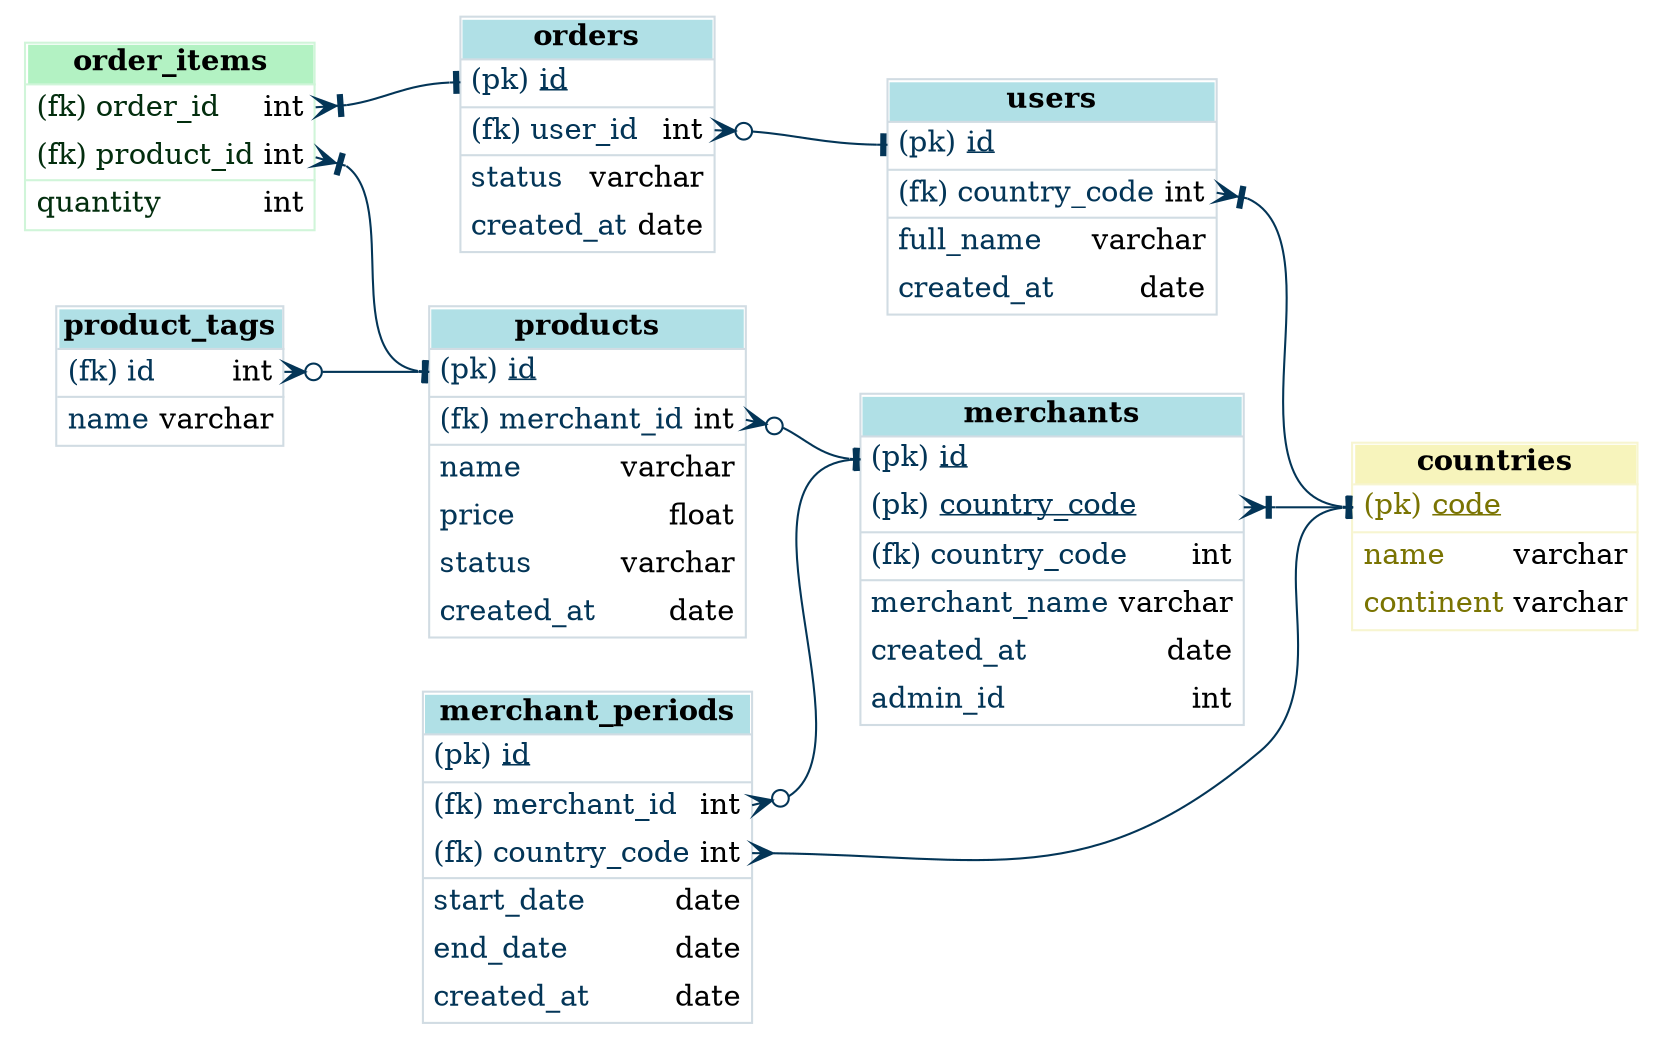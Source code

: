 digraph Database {
	graph [concentrate=true rankdir=LR]
	merchants [label=<<table BORDER="1" cellspacing="0" color="#d1dce3" CELLBORDER="0"  >
<tr>
<td BGCOLOR="powderblue" BORDER="0"><B>merchants</B></td>
</tr>
<HR/><tr>
    <td ALIGN="left" BALIGN="LEFT" BORDER="0" PORT="id">
        <table BORDER="0" cellspacing="0" CELLBORDER="0"  >
            <tr>
                <td ALIGN="left" BALIGN="LEFT" BORDER="0"><font color="#033557">(pk) <U ALIGN="left">id</U></font></td></tr>
        </table>
    </td>
</tr><tr>
    <td ALIGN="left" BALIGN="LEFT" BORDER="0" PORT="country_code">
        <table BORDER="0" cellspacing="0" CELLBORDER="0"  >
            <tr>
                <td ALIGN="left" BALIGN="LEFT" BORDER="0"><font color="#033557">(pk) <U ALIGN="left">country_code</U></font></td></tr>
        </table>
    </td>
</tr><HR/><tr>
    <td ALIGN="left" BALIGN="LEFT" BORDER="0" PORT="country_code">
        <table BORDER="0" cellspacing="0" CELLBORDER="0"  >
            <tr>
                <td ALIGN="left" BALIGN="LEFT" BORDER="0"><font color="#033557">(fk) country_code</font></td><td ALIGN="right"><font color="" >int</font></td></tr>
        </table>
    </td>
</tr><HR/><tr>
    <td ALIGN="left" BALIGN="LEFT" BORDER="0" PORT="merchant_name">
        <table BORDER="0" cellspacing="0" CELLBORDER="0"  >
            <tr>
                <td ALIGN="left" BALIGN="LEFT" BORDER="0"><font color="#033557">merchant_name</font></td><td ALIGN="right"><font color="" >varchar</font></td></tr>
        </table>
    </td>
</tr><tr>
    <td ALIGN="left" BALIGN="LEFT" BORDER="0" PORT="created_at">
        <table BORDER="0" cellspacing="0" CELLBORDER="0"  >
            <tr>
                <td ALIGN="left" BALIGN="LEFT" BORDER="0"><font color="#033557">created_at</font></td><td ALIGN="right"><font color="" >date</font></td></tr>
        </table>
    </td>
</tr><tr>
    <td ALIGN="left" BALIGN="LEFT" BORDER="0" PORT="admin_id">
        <table BORDER="0" cellspacing="0" CELLBORDER="0"  >
            <tr>
                <td ALIGN="left" BALIGN="LEFT" BORDER="0"><font color="#033557">admin_id</font></td><td ALIGN="right"><font color="" >int</font></td></tr>
        </table>
    </td>
</tr></table>> shape=none]
	users [label=<<table BORDER="1" cellspacing="0" color="#d1dce3" CELLBORDER="0"  >
<tr>
<td BGCOLOR="powderblue" BORDER="0"><B>users</B></td>
</tr>
<HR/><tr>
    <td ALIGN="left" BALIGN="LEFT" BORDER="0" PORT="id">
        <table BORDER="0" cellspacing="0" CELLBORDER="0"  >
            <tr>
                <td ALIGN="left" BALIGN="LEFT" BORDER="0"><font color="#033557">(pk) <U ALIGN="left">id</U></font></td></tr>
        </table>
    </td>
</tr><HR/><tr>
    <td ALIGN="left" BALIGN="LEFT" BORDER="0" PORT="country_code">
        <table BORDER="0" cellspacing="0" CELLBORDER="0"  >
            <tr>
                <td ALIGN="left" BALIGN="LEFT" BORDER="0"><font color="#033557">(fk) country_code</font></td><td ALIGN="right"><font color="" >int</font></td></tr>
        </table>
    </td>
</tr><HR/><tr>
    <td ALIGN="left" BALIGN="LEFT" BORDER="0" PORT="full_name">
        <table BORDER="0" cellspacing="0" CELLBORDER="0"  >
            <tr>
                <td ALIGN="left" BALIGN="LEFT" BORDER="0"><font color="#033557">full_name</font></td><td ALIGN="right"><font color="" >varchar</font></td></tr>
        </table>
    </td>
</tr><tr>
    <td ALIGN="left" BALIGN="LEFT" BORDER="0" PORT="created_at">
        <table BORDER="0" cellspacing="0" CELLBORDER="0"  >
            <tr>
                <td ALIGN="left" BALIGN="LEFT" BORDER="0"><font color="#033557">created_at</font></td><td ALIGN="right"><font color="" >date</font></td></tr>
        </table>
    </td>
</tr></table>> shape=none]
	countries [label=<<table BORDER="1" cellspacing="0" color="#f7f5d0" CELLBORDER="0"  >
<tr>
<td BGCOLOR="#f7f4bc" BORDER="0"><B>countries</B></td>
</tr>
<HR/><tr>
    <td ALIGN="left" BALIGN="LEFT" BORDER="0" PORT="code">
        <table BORDER="0" cellspacing="0" CELLBORDER="0"  >
            <tr>
                <td ALIGN="left" BALIGN="LEFT" BORDER="0"><font color="#7a7402">(pk) <U ALIGN="left">code</U></font></td></tr>
        </table>
    </td>
</tr><HR/><tr>
    <td ALIGN="left" BALIGN="LEFT" BORDER="0" PORT="name">
        <table BORDER="0" cellspacing="0" CELLBORDER="0"  >
            <tr>
                <td ALIGN="left" BALIGN="LEFT" BORDER="0"><font color="#7a7402">name</font></td><td ALIGN="right"><font color="" >varchar</font></td></tr>
        </table>
    </td>
</tr><tr>
    <td ALIGN="left" BALIGN="LEFT" BORDER="0" PORT="continent">
        <table BORDER="0" cellspacing="0" CELLBORDER="0"  >
            <tr>
                <td ALIGN="left" BALIGN="LEFT" BORDER="0"><font color="#7a7402">continent</font></td><td ALIGN="right"><font color="" >varchar</font></td></tr>
        </table>
    </td>
</tr></table>> shape=none]
	order_items [label=<<table BORDER="1" cellspacing="0" color="#d0f5d9" CELLBORDER="0"  >
<tr>
<td BGCOLOR="#b3f2c3" BORDER="0"><B>order_items</B></td>
</tr>
<HR/><tr>
    <td ALIGN="left" BALIGN="LEFT" BORDER="0" PORT="order_id">
        <table BORDER="0" cellspacing="0" CELLBORDER="0"  >
            <tr>
                <td ALIGN="left" BALIGN="LEFT" BORDER="0"><font color="#032e0e">(fk) order_id</font></td><td ALIGN="right"><font color="" >int</font></td></tr>
        </table>
    </td>
</tr><tr>
    <td ALIGN="left" BALIGN="LEFT" BORDER="0" PORT="product_id">
        <table BORDER="0" cellspacing="0" CELLBORDER="0"  >
            <tr>
                <td ALIGN="left" BALIGN="LEFT" BORDER="0"><font color="#032e0e">(fk) product_id</font></td><td ALIGN="right"><font color="" >int</font></td></tr>
        </table>
    </td>
</tr><HR/><tr>
    <td ALIGN="left" BALIGN="LEFT" BORDER="0" PORT="quantity">
        <table BORDER="0" cellspacing="0" CELLBORDER="0"  >
            <tr>
                <td ALIGN="left" BALIGN="LEFT" BORDER="0"><font color="#032e0e">quantity</font></td><td ALIGN="right"><font color="" >int</font></td></tr>
        </table>
    </td>
</tr></table>> shape=none]
	orders [label=<<table BORDER="1" cellspacing="0" color="#d1dce3" CELLBORDER="0"  >
<tr>
<td BGCOLOR="powderblue" BORDER="0"><B>orders</B></td>
</tr>
<HR/><tr>
    <td ALIGN="left" BALIGN="LEFT" BORDER="0" PORT="id">
        <table BORDER="0" cellspacing="0" CELLBORDER="0"  >
            <tr>
                <td ALIGN="left" BALIGN="LEFT" BORDER="0"><font color="#033557">(pk) <U ALIGN="left">id</U></font></td></tr>
        </table>
    </td>
</tr><HR/><tr>
    <td ALIGN="left" BALIGN="LEFT" BORDER="0" PORT="user_id">
        <table BORDER="0" cellspacing="0" CELLBORDER="0"  >
            <tr>
                <td ALIGN="left" BALIGN="LEFT" BORDER="0"><font color="#033557">(fk) user_id</font></td><td ALIGN="right"><font color="" >int</font></td></tr>
        </table>
    </td>
</tr><HR/><tr>
    <td ALIGN="left" BALIGN="LEFT" BORDER="0" PORT="status">
        <table BORDER="0" cellspacing="0" CELLBORDER="0"  >
            <tr>
                <td ALIGN="left" BALIGN="LEFT" BORDER="0"><font color="#033557">status</font></td><td ALIGN="right"><font color="" >varchar</font></td></tr>
        </table>
    </td>
</tr><tr>
    <td ALIGN="left" BALIGN="LEFT" BORDER="0" PORT="created_at">
        <table BORDER="0" cellspacing="0" CELLBORDER="0"  >
            <tr>
                <td ALIGN="left" BALIGN="LEFT" BORDER="0"><font color="#033557">created_at</font></td><td ALIGN="right"><font color="" >date</font></td></tr>
        </table>
    </td>
</tr></table>> shape=none]
	products [label=<<table BORDER="1" cellspacing="0" color="#d1dce3" CELLBORDER="0"  >
<tr>
<td BGCOLOR="powderblue" BORDER="0"><B>products</B></td>
</tr>
<HR/><tr>
    <td ALIGN="left" BALIGN="LEFT" BORDER="0" PORT="id">
        <table BORDER="0" cellspacing="0" CELLBORDER="0"  >
            <tr>
                <td ALIGN="left" BALIGN="LEFT" BORDER="0"><font color="#033557">(pk) <U ALIGN="left">id</U></font></td></tr>
        </table>
    </td>
</tr><HR/><tr>
    <td ALIGN="left" BALIGN="LEFT" BORDER="0" PORT="merchant_id">
        <table BORDER="0" cellspacing="0" CELLBORDER="0"  >
            <tr>
                <td ALIGN="left" BALIGN="LEFT" BORDER="0"><font color="#033557">(fk) merchant_id</font></td><td ALIGN="right"><font color="" >int</font></td></tr>
        </table>
    </td>
</tr><HR/><tr>
    <td ALIGN="left" BALIGN="LEFT" BORDER="0" PORT="name">
        <table BORDER="0" cellspacing="0" CELLBORDER="0"  >
            <tr>
                <td ALIGN="left" BALIGN="LEFT" BORDER="0"><font color="#033557">name</font></td><td ALIGN="right"><font color="" >varchar</font></td></tr>
        </table>
    </td>
</tr><tr>
    <td ALIGN="left" BALIGN="LEFT" BORDER="0" PORT="price">
        <table BORDER="0" cellspacing="0" CELLBORDER="0"  >
            <tr>
                <td ALIGN="left" BALIGN="LEFT" BORDER="0"><font color="#033557">price</font></td><td ALIGN="right"><font color="" >float</font></td></tr>
        </table>
    </td>
</tr><tr>
    <td ALIGN="left" BALIGN="LEFT" BORDER="0" PORT="status">
        <table BORDER="0" cellspacing="0" CELLBORDER="0"  >
            <tr>
                <td ALIGN="left" BALIGN="LEFT" BORDER="0"><font color="#033557">status</font></td><td ALIGN="right"><font color="" >varchar</font></td></tr>
        </table>
    </td>
</tr><tr>
    <td ALIGN="left" BALIGN="LEFT" BORDER="0" PORT="created_at">
        <table BORDER="0" cellspacing="0" CELLBORDER="0"  >
            <tr>
                <td ALIGN="left" BALIGN="LEFT" BORDER="0"><font color="#033557">created_at</font></td><td ALIGN="right"><font color="" >date</font></td></tr>
        </table>
    </td>
</tr></table>> shape=none]
	merchant_periods [label=<<table BORDER="1" cellspacing="0" color="#d1dce3" CELLBORDER="0"  >
<tr>
<td BGCOLOR="powderblue" BORDER="0"><B>merchant_periods</B></td>
</tr>
<HR/><tr>
    <td ALIGN="left" BALIGN="LEFT" BORDER="0" PORT="id">
        <table BORDER="0" cellspacing="0" CELLBORDER="0"  >
            <tr>
                <td ALIGN="left" BALIGN="LEFT" BORDER="0"><font color="#033557">(pk) <U ALIGN="left">id</U></font></td></tr>
        </table>
    </td>
</tr><HR/><tr>
    <td ALIGN="left" BALIGN="LEFT" BORDER="0" PORT="merchant_id">
        <table BORDER="0" cellspacing="0" CELLBORDER="0"  >
            <tr>
                <td ALIGN="left" BALIGN="LEFT" BORDER="0"><font color="#033557">(fk) merchant_id</font></td><td ALIGN="right"><font color="" >int</font></td></tr>
        </table>
    </td>
</tr><tr>
    <td ALIGN="left" BALIGN="LEFT" BORDER="0" PORT="country_code">
        <table BORDER="0" cellspacing="0" CELLBORDER="0"  >
            <tr>
                <td ALIGN="left" BALIGN="LEFT" BORDER="0"><font color="#033557">(fk) country_code</font></td><td ALIGN="right"><font color="" >int</font></td></tr>
        </table>
    </td>
</tr><HR/><tr>
    <td ALIGN="left" BALIGN="LEFT" BORDER="0" PORT="start_date">
        <table BORDER="0" cellspacing="0" CELLBORDER="0"  >
            <tr>
                <td ALIGN="left" BALIGN="LEFT" BORDER="0"><font color="#033557">start_date</font></td><td ALIGN="right"><font color="" >date</font></td></tr>
        </table>
    </td>
</tr><tr>
    <td ALIGN="left" BALIGN="LEFT" BORDER="0" PORT="end_date">
        <table BORDER="0" cellspacing="0" CELLBORDER="0"  >
            <tr>
                <td ALIGN="left" BALIGN="LEFT" BORDER="0"><font color="#033557">end_date</font></td><td ALIGN="right"><font color="" >date</font></td></tr>
        </table>
    </td>
</tr><tr>
    <td ALIGN="left" BALIGN="LEFT" BORDER="0" PORT="created_at">
        <table BORDER="0" cellspacing="0" CELLBORDER="0"  >
            <tr>
                <td ALIGN="left" BALIGN="LEFT" BORDER="0"><font color="#033557">created_at</font></td><td ALIGN="right"><font color="" >date</font></td></tr>
        </table>
    </td>
</tr></table>> shape=none]
	product_tags [label=<<table BORDER="1" cellspacing="0" color="#d1dce3" CELLBORDER="0"  >
<tr>
<td BGCOLOR="powderblue" BORDER="0"><B>product_tags</B></td>
</tr>
<HR/><tr>
    <td ALIGN="left" BALIGN="LEFT" BORDER="0" PORT="id">
        <table BORDER="0" cellspacing="0" CELLBORDER="0"  >
            <tr>
                <td ALIGN="left" BALIGN="LEFT" BORDER="0"><font color="#033557">(fk) id</font></td><td ALIGN="right"><font color="" >int</font></td></tr>
        </table>
    </td>
</tr><HR/><tr>
    <td ALIGN="left" BALIGN="LEFT" BORDER="0" PORT="name">
        <table BORDER="0" cellspacing="0" CELLBORDER="0"  >
            <tr>
                <td ALIGN="left" BALIGN="LEFT" BORDER="0"><font color="#033557">name</font></td><td ALIGN="right"><font color="" >varchar</font></td></tr>
        </table>
    </td>
</tr></table>> shape=none]
	merchants:country_code -> countries:code [arrowhead=tee arrowtail=crowtee color="#033557" dir=both]
	users:country_code -> countries:code [arrowhead=tee arrowtail=crowtee color="#033557" dir=both]
	order_items:order_id -> orders:id [arrowhead=tee arrowtail=crowtee color="#033557" dir=both]
	order_items:product_id -> products:id [arrowhead=tee arrowtail=crowtee color="#033557" dir=both]
	orders:user_id -> users:id [arrowhead=tee arrowtail=crowodot color="#033557" dir=both]
	products:merchant_id -> merchants:id [arrowhead=tee arrowtail=crowodot color="#033557" dir=both]
	merchant_periods:merchant_id -> merchants:id [arrowhead=tee arrowtail=crowodot color="#033557" dir=both]
	merchant_periods:country_code -> countries:code [arrowhead=tee arrowtail=crow color="#033557" dir=both]
	product_tags:id -> products:id [arrowhead=tee arrowtail=crowodot color="#033557" dir=both]
}
